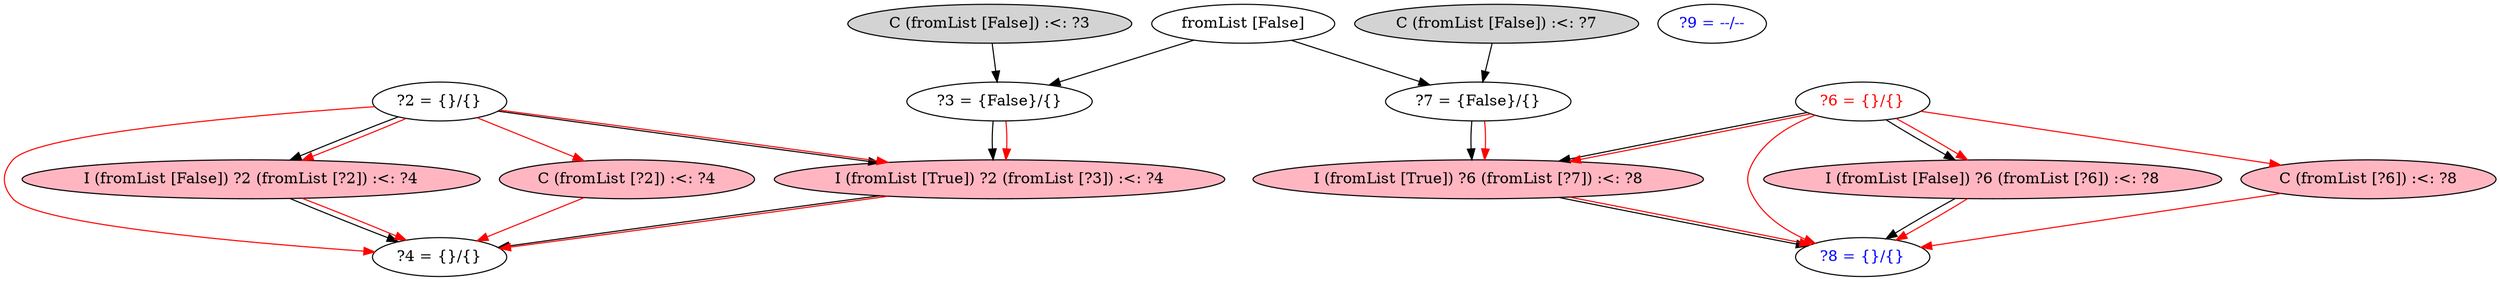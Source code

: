 digraph C {
 "?2 = {}/{}" [fontcolor=black];
 "?3 = {False}/{}" [fontcolor=black];
 "?4 = {}/{}" [fontcolor=black];
 "?6 = {}/{}" [fontcolor=red];
 "?7 = {False}/{}" [fontcolor=black];
 "?8 = {}/{}" [fontcolor=blue];
 "?9 = --/--" [fontcolor=blue];
 "fromList [False]" -> "?3 = {False}/{}";
 "fromList [False]" -> "?7 = {False}/{}";
 "?2 = {}/{}" -> "?4 = {}/{}" [color=red];
 "?6 = {}/{}" -> "?8 = {}/{}" [color=red];
 "C (fromList [False]) :<: ?3" [style=filled];
 "C (fromList [False]) :<: ?7" [style=filled];
 "I (fromList [False]) ?2 (fromList [?2]) :<: ?4" [style=filled];
 "I (fromList [False]) ?6 (fromList [?6]) :<: ?8" [style=filled];
 "I (fromList [True]) ?2 (fromList [?3]) :<: ?4" [style=filled];
 "I (fromList [True]) ?6 (fromList [?7]) :<: ?8" [style=filled];
 "C (fromList [?2]) :<: ?4" [style=filled,fillcolor=lightpink];
 "C (fromList [?6]) :<: ?8" [style=filled,fillcolor=lightpink];
 "I (fromList [False]) ?2 (fromList [?2]) :<: ?4" [style=filled,fillcolor=lightpink];
 "I (fromList [False]) ?6 (fromList [?6]) :<: ?8" [style=filled,fillcolor=lightpink];
 "I (fromList [True]) ?2 (fromList [?3]) :<: ?4" [style=filled,fillcolor=lightpink];
 "I (fromList [True]) ?6 (fromList [?7]) :<: ?8" [style=filled,fillcolor=lightpink];
 "?2 = {}/{}" -> "I (fromList [False]) ?2 (fromList [?2]) :<: ?4";
 "?6 = {}/{}" -> "I (fromList [False]) ?6 (fromList [?6]) :<: ?8";
 "?2 = {}/{}" -> "I (fromList [True]) ?2 (fromList [?3]) :<: ?4";
 "?3 = {False}/{}" -> "I (fromList [True]) ?2 (fromList [?3]) :<: ?4";
 "?6 = {}/{}" -> "I (fromList [True]) ?6 (fromList [?7]) :<: ?8";
 "?7 = {False}/{}" -> "I (fromList [True]) ?6 (fromList [?7]) :<: ?8";
 "?2 = {}/{}" -> "C (fromList [?2]) :<: ?4"[color=red];
 "?6 = {}/{}" -> "C (fromList [?6]) :<: ?8"[color=red];
 "?2 = {}/{}" -> "I (fromList [False]) ?2 (fromList [?2]) :<: ?4"[color=red];
 "?6 = {}/{}" -> "I (fromList [False]) ?6 (fromList [?6]) :<: ?8"[color=red];
 "?2 = {}/{}" -> "I (fromList [True]) ?2 (fromList [?3]) :<: ?4"[color=red];
 "?3 = {False}/{}" -> "I (fromList [True]) ?2 (fromList [?3]) :<: ?4"[color=red];
 "?6 = {}/{}" -> "I (fromList [True]) ?6 (fromList [?7]) :<: ?8"[color=red];
 "?7 = {False}/{}" -> "I (fromList [True]) ?6 (fromList [?7]) :<: ?8"[color=red];
 "C (fromList [False]) :<: ?3" -> "?3 = {False}/{}";
 "C (fromList [False]) :<: ?7" -> "?7 = {False}/{}";
 "I (fromList [False]) ?2 (fromList [?2]) :<: ?4" -> "?4 = {}/{}";
 "I (fromList [False]) ?6 (fromList [?6]) :<: ?8" -> "?8 = {}/{}";
 "I (fromList [True]) ?2 (fromList [?3]) :<: ?4" -> "?4 = {}/{}";
 "I (fromList [True]) ?6 (fromList [?7]) :<: ?8" -> "?8 = {}/{}";
 "C (fromList [?2]) :<: ?4" -> "?4 = {}/{}"[color=red];
 "C (fromList [?6]) :<: ?8" -> "?8 = {}/{}"[color=red];
 "I (fromList [False]) ?2 (fromList [?2]) :<: ?4" -> "?4 = {}/{}"[color=red];
 "I (fromList [False]) ?6 (fromList [?6]) :<: ?8" -> "?8 = {}/{}"[color=red];
 "I (fromList [True]) ?2 (fromList [?3]) :<: ?4" -> "?4 = {}/{}"[color=red];
 "I (fromList [True]) ?6 (fromList [?7]) :<: ?8" -> "?8 = {}/{}"[color=red];
}